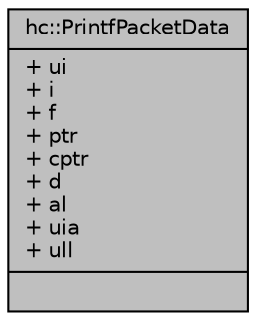 digraph "hc::PrintfPacketData"
{
  edge [fontname="Helvetica",fontsize="10",labelfontname="Helvetica",labelfontsize="10"];
  node [fontname="Helvetica",fontsize="10",shape=record];
  Node1 [label="{hc::PrintfPacketData\n|+ ui\l+ i\l+ f\l+ ptr\l+ cptr\l+ d\l+ al\l+ uia\l+ ull\l|}",height=0.2,width=0.4,color="black", fillcolor="grey75", style="filled", fontcolor="black"];
}
